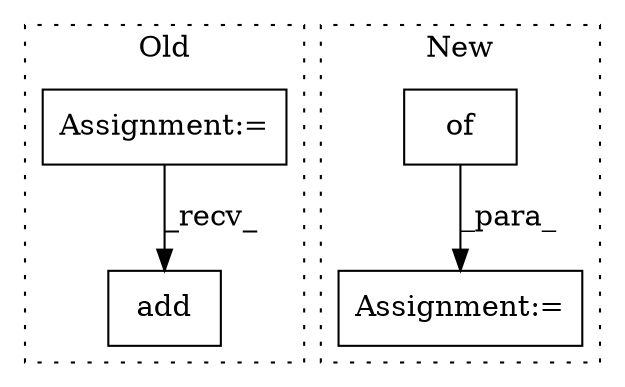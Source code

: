 digraph G {
subgraph cluster0 {
1 [label="add" a="32" s="4340,4354" l="4,1" shape="box"];
4 [label="Assignment:=" a="7" s="4247" l="1" shape="box"];
label = "Old";
style="dotted";
}
subgraph cluster1 {
2 [label="of" a="32" s="4038" l="4" shape="box"];
3 [label="Assignment:=" a="7" s="4386" l="1" shape="box"];
label = "New";
style="dotted";
}
2 -> 3 [label="_para_"];
4 -> 1 [label="_recv_"];
}